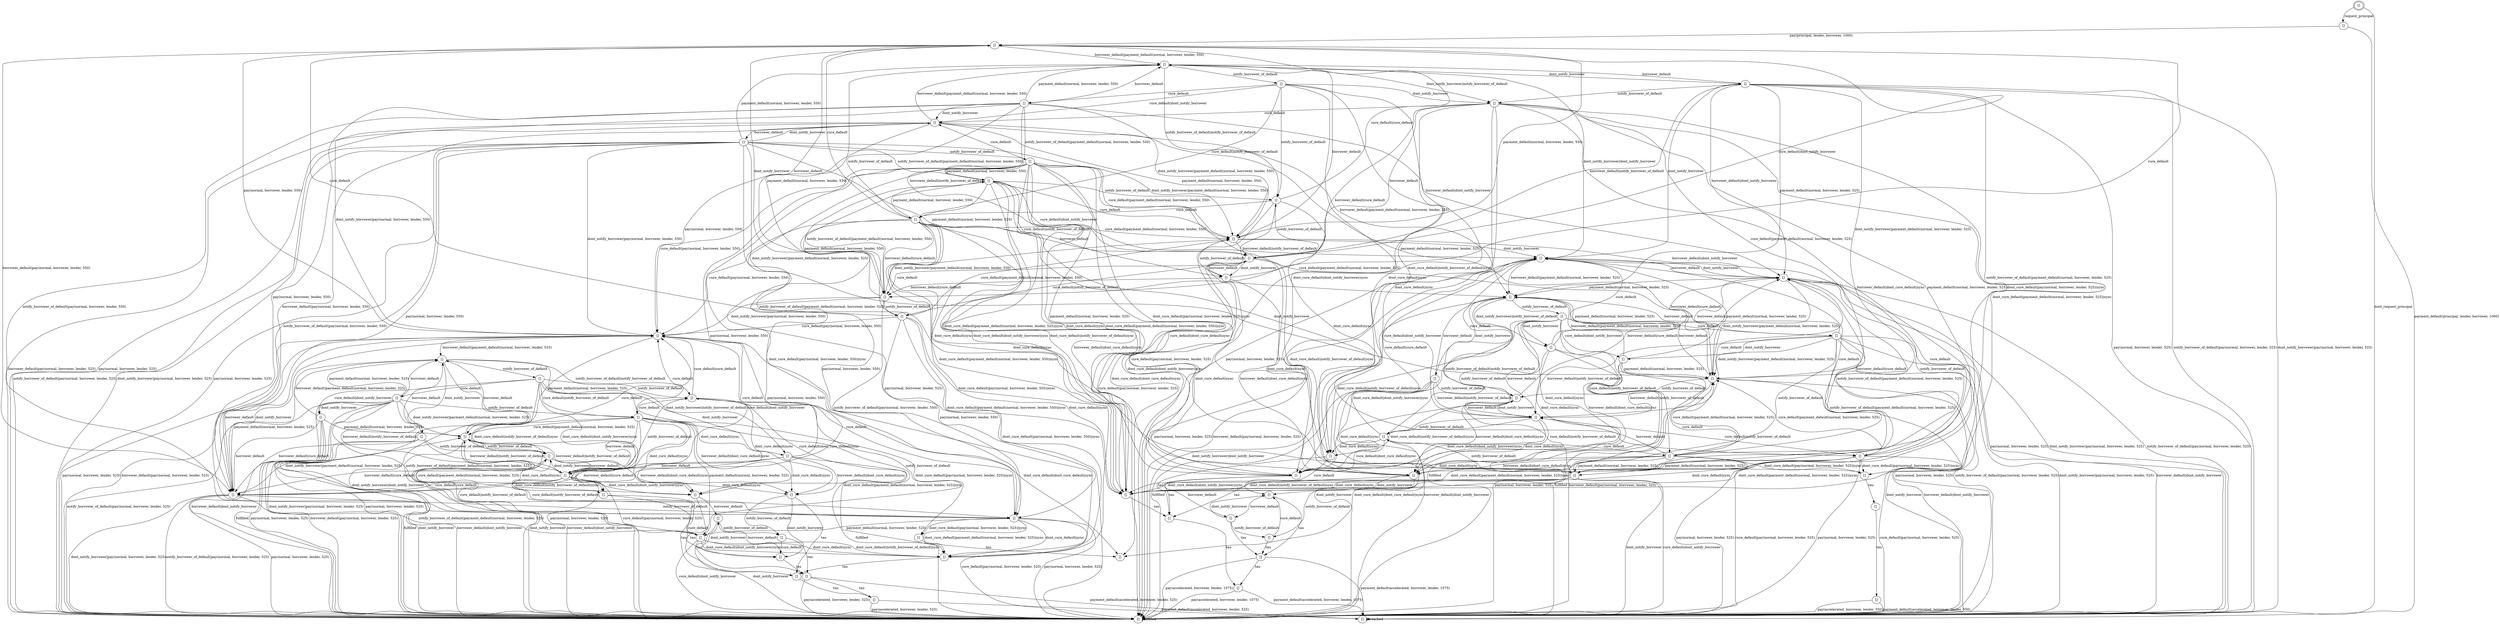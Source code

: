 digraph G {
center = TRUE;
mclimit = 10.0;
nodesep = 0.05;
node [ width=0.25, height=0.25, label="" ];
s28 [ peripheries=2 ];
s0 [label="[]"];
s1 [label="[]"];
s2 [label="[]"];
s3 [label="[]"];
s4 [label="[]"];
s5 [label="[]"];
s6 [label="[]"];
s7 [label="[]"];
s8 [label="[]"];
s9 [label="[]"];
s10 [label="[]"];
s11 [label="[]"];
s12 [label="[]"];
s13 [label="[]"];
s14 [label="[]"];
s15 [label="[]"];
s16 [label="[]"];
s17 [label="[]"];
s18 [label="[]"];
s19 [label="[]"];
s20 [label="[]"];
s21 [label="[]"];
s22 [label="[]"];
s23 [label="[]"];
s24 [label="[]"];
s25 [label="[]"];
s26 [label="[]"];
s27 [label="[]"];
s28 [label="[]"];
s29 [label="[]"];
s30 [label="[]"];
s31 [label="[]"];
s32 [label="[]"];
s33 [label="[]"];
s34 [label="[]"];
s35 [label="[]"];
s36 [label="[]"];
s37 [label="[]"];
s38 [label="[]"];
s39 [label="[]"];
s40 [label="[]"];
s41 [label="[]"];
s42 [label="[]"];
s43 [label="[]"];
s44 [label="[]"];
s45 [label="[]"];
s46 [label="[]"];
s47 [label="[]"];
s48 [label="[]"];
s49 [label="[]"];
s50 [label="[]"];
s51 [label="[]"];
s52 [label="[]"];
s53 [label="[]"];
s54 [label="[]"];
s55 [label="[]"];
s56 [label="[]"];
s57 [label="[]"];
s58 [label="[]"];
s59 [label="[]"];
s60 [label="[]"];
s61 [label="[]"];
s62 [label="[]"];
s63 [label="[]"];
s64 [label="[]"];
s65 [label="[]"];
s66 [label="[]"];
s67 [label="[]"];
s68 [label="[]"];
s69 [label="[]"];
s70 [label="[]"];
s71 [label="[]"];
s72 [label="[]"];
s73 [label="[]"];
s74 [label="[]"];
s75 [label="[]"];
s0->s67[label="tau"];
s0->s64[label="borrower_default"];
s1->s26[label="borrower_default"];
s1->s27[label="payment_default(normal, borrower, lender, 525)"];
s1->s33[label="pay(normal, borrower, lender, 525)"];
s1->s12[label="cure_default"];
s1->s72[label="borrower_default|dont_cure_default|sync"];
s1->s71[label="dont_cure_default|sync"];
s1->s17[label="borrower_default|cure_default"];
s1->s33[label="cure_default|pay(normal, borrower, lender, 525)"];
s1->s35[label="cure_default|payment_default(normal, borrower, lender, 525)"];
s1->s75[label="dont_cure_default|payment_default(normal, borrower, lender, 525)|sync"];
s1->s5[label="dont_cure_default|pay(normal, borrower, lender, 525)|sync"];
s2->s40[label="tau"];
s2->s39[label="payment_default(accelerated, borrower, lender, 1075)"];
s2->s33[label="pay(accelerated, borrower, lender, 1075)"];
s3->s67[label="tau"];
s3->s65[label="dont_notify_borrower"];
s3->s66[label="notify_borrower_of_default"];
s4->s67[label="tau"];
s4->s65[label="cure_default"];
s5->s44[label="tau"];
s6->s1[label="dont_notify_borrower"];
s6->s7[label="notify_borrower_of_default"];
s6->s10[label="cure_default"];
s6->s72[label="dont_cure_default|sync"];
s6->s73[label="dont_cure_default|notify_borrower_of_default|sync"];
s6->s71[label="dont_cure_default|dont_notify_borrower|sync"];
s6->s20[label="cure_default|notify_borrower_of_default"];
s6->s12[label="cure_default|dont_notify_borrower"];
s7->s20[label="cure_default"];
s7->s73[label="dont_cure_default|sync"];
s7->s45[label="dont_cure_default|dont_cure_default|sync"];
s7->s71[label="cure_default|dont_cure_default|sync"];
s7->s19[label="cure_default|cure_default"];
s8->s34[label="dont_notify_borrower"];
s8->s7[label="notify_borrower_of_default"];
s8->s16[label="cure_default"];
s8->s75[label="dont_cure_default|sync"];
s8->s75[label="dont_cure_default|notify_borrower_of_default|sync"];
s8->s75[label="dont_cure_default|dont_notify_borrower|sync"];
s8->s29[label="cure_default|notify_borrower_of_default"];
s8->s37[label="cure_default|dont_notify_borrower"];
s9->s11[label="dont_notify_borrower"];
s9->s6[label="notify_borrower_of_default"];
s9->s37[label="dont_notify_borrower|dont_notify_borrower"];
s9->s7[label="notify_borrower_of_default|notify_borrower_of_default"];
s9->s1[label="dont_notify_borrower|notify_borrower_of_default"];
s10->s9[label="payment_default(normal, borrower, lender, 550)"];
s10->s9[label="borrower_default"];
s10->s56[label="pay(normal, borrower, lender, 550)"];
s10->s12[label="dont_notify_borrower"];
s10->s20[label="notify_borrower_of_default"];
s10->s26[label="borrower_default|notify_borrower_of_default"];
s10->s14[label="borrower_default|dont_notify_borrower"];
s10->s8[label="notify_borrower_of_default|payment_default(normal, borrower, lender, 550)"];
s10->s57[label="dont_notify_borrower|pay(normal, borrower, lender, 550)"];
s10->s16[label="dont_notify_borrower|payment_default(normal, borrower, lender, 550)"];
s10->s48[label="notify_borrower_of_default|pay(normal, borrower, lender, 550)"];
s11->s9[label="borrower_default"];
s11->s37[label="dont_notify_borrower"];
s11->s1[label="notify_borrower_of_default"];
s11->s26[label="borrower_default|notify_borrower_of_default"];
s11->s14[label="borrower_default|dont_notify_borrower"];
s11->s33[label="notify_borrower_of_default|pay(normal, borrower, lender, 525)"];
s11->s23[label="payment_default(normal, borrower, lender, 525)"];
s11->s27[label="notify_borrower_of_default|payment_default(normal, borrower, lender, 525)"];
s11->s35[label="dont_notify_borrower|payment_default(normal, borrower, lender, 525)"];
s11->s33[label="pay(normal, borrower, lender, 525)"];
s11->s33[label="dont_notify_borrower|pay(normal, borrower, lender, 525)"];
s12->s16[label="payment_default(normal, borrower, lender, 550)"];
s12->s13[label="borrower_default"];
s12->s56[label="borrower_default|pay(normal, borrower, lender, 550)"];
s12->s57[label="pay(normal, borrower, lender, 550)"];
s12->s9[label="borrower_default|payment_default(normal, borrower, lender, 550)"];
s12->s35[label="payment_default(normal, borrower, lender, 525)"];
s12->s33[label="pay(normal, borrower, lender, 525)"];
s12->s23[label="borrower_default|payment_default(normal, borrower, lender, 525)"];
s12->s33[label="borrower_default|pay(normal, borrower, lender, 525)"];
s13->s9[label="payment_default(normal, borrower, lender, 550)"];
s13->s56[label="pay(normal, borrower, lender, 550)"];
s13->s12[label="dont_notify_borrower"];
s13->s18[label="notify_borrower_of_default"];
s13->s8[label="notify_borrower_of_default|payment_default(normal, borrower, lender, 550)"];
s13->s57[label="dont_notify_borrower|pay(normal, borrower, lender, 550)"];
s13->s16[label="dont_notify_borrower|payment_default(normal, borrower, lender, 550)"];
s13->s48[label="notify_borrower_of_default|pay(normal, borrower, lender, 550)"];
s13->s33[label="notify_borrower_of_default|pay(normal, borrower, lender, 525)"];
s13->s23[label="payment_default(normal, borrower, lender, 525)"];
s13->s27[label="notify_borrower_of_default|payment_default(normal, borrower, lender, 525)"];
s13->s35[label="dont_notify_borrower|payment_default(normal, borrower, lender, 525)"];
s13->s33[label="pay(normal, borrower, lender, 525)"];
s13->s33[label="dont_notify_borrower|pay(normal, borrower, lender, 525)"];
s14->s37[label="dont_notify_borrower"];
s14->s34[label="notify_borrower_of_default"];
s14->s33[label="notify_borrower_of_default|pay(normal, borrower, lender, 525)"];
s14->s23[label="payment_default(normal, borrower, lender, 525)"];
s14->s27[label="notify_borrower_of_default|payment_default(normal, borrower, lender, 525)"];
s14->s35[label="dont_notify_borrower|payment_default(normal, borrower, lender, 525)"];
s14->s33[label="pay(normal, borrower, lender, 525)"];
s14->s33[label="dont_notify_borrower|pay(normal, borrower, lender, 525)"];
s15->s33[label="fulfilled"];
s15->s14[label="borrower_default"];
s15->s35[label="payment_default(normal, borrower, lender, 525)"];
s15->s33[label="pay(normal, borrower, lender, 525)"];
s15->s23[label="borrower_default|payment_default(normal, borrower, lender, 525)"];
s15->s33[label="borrower_default|pay(normal, borrower, lender, 525)"];
s16->s9[label="borrower_default"];
s16->s37[label="dont_notify_borrower"];
s16->s29[label="notify_borrower_of_default"];
s16->s26[label="borrower_default|notify_borrower_of_default"];
s16->s14[label="borrower_default|dont_notify_borrower"];
s17->s9[label="payment_default(normal, borrower, lender, 550)"];
s17->s56[label="pay(normal, borrower, lender, 550)"];
s17->s19[label="dont_notify_borrower"];
s17->s21[label="notify_borrower_of_default"];
s17->s8[label="notify_borrower_of_default|payment_default(normal, borrower, lender, 550)"];
s17->s57[label="dont_notify_borrower|pay(normal, borrower, lender, 550)"];
s17->s16[label="dont_notify_borrower|payment_default(normal, borrower, lender, 550)"];
s17->s48[label="notify_borrower_of_default|pay(normal, borrower, lender, 550)"];
s18->s8[label="payment_default(normal, borrower, lender, 550)"];
s18->s48[label="pay(normal, borrower, lender, 550)"];
s18->s27[label="payment_default(normal, borrower, lender, 525)"];
s18->s33[label="pay(normal, borrower, lender, 525)"];
s18->s12[label="cure_default"];
s18->s75[label="dont_cure_default|sync"];
s18->s16[label="cure_default|payment_default(normal, borrower, lender, 550)"];
s18->s47[label="dont_cure_default|pay(normal, borrower, lender, 550)|sync"];
s18->s75[label="dont_cure_default|payment_default(normal, borrower, lender, 550)|sync"];
s18->s57[label="cure_default|pay(normal, borrower, lender, 550)"];
s18->s33[label="cure_default|pay(normal, borrower, lender, 525)"];
s18->s35[label="cure_default|payment_default(normal, borrower, lender, 525)"];
s18->s75[label="dont_cure_default|payment_default(normal, borrower, lender, 525)|sync"];
s18->s5[label="dont_cure_default|pay(normal, borrower, lender, 525)|sync"];
s19->s16[label="payment_default(normal, borrower, lender, 550)"];
s19->s17[label="borrower_default"];
s19->s56[label="borrower_default|pay(normal, borrower, lender, 550)"];
s19->s57[label="pay(normal, borrower, lender, 550)"];
s19->s9[label="borrower_default|payment_default(normal, borrower, lender, 550)"];
s20->s8[label="payment_default(normal, borrower, lender, 550)"];
s20->s26[label="borrower_default"];
s20->s48[label="pay(normal, borrower, lender, 550)"];
s20->s19[label="cure_default"];
s20->s72[label="borrower_default|dont_cure_default|sync"];
s20->s71[label="dont_cure_default|sync"];
s20->s17[label="borrower_default|cure_default"];
s20->s16[label="cure_default|payment_default(normal, borrower, lender, 550)"];
s20->s47[label="dont_cure_default|pay(normal, borrower, lender, 550)|sync"];
s20->s75[label="dont_cure_default|payment_default(normal, borrower, lender, 550)|sync"];
s20->s57[label="cure_default|pay(normal, borrower, lender, 550)"];
s21->s8[label="payment_default(normal, borrower, lender, 550)"];
s21->s48[label="pay(normal, borrower, lender, 550)"];
s21->s19[label="cure_default"];
s21->s75[label="dont_cure_default|sync"];
s21->s16[label="cure_default|payment_default(normal, borrower, lender, 550)"];
s21->s47[label="dont_cure_default|pay(normal, borrower, lender, 550)|sync"];
s21->s75[label="dont_cure_default|payment_default(normal, borrower, lender, 550)|sync"];
s21->s57[label="cure_default|pay(normal, borrower, lender, 550)"];
s22->s32[label="dont_notify_borrower"];
s22->s30[label="notify_borrower_of_default"];
s22->s25[label="cure_default"];
s22->s72[label="dont_cure_default|sync"];
s22->s73[label="dont_cure_default|notify_borrower_of_default|sync"];
s22->s71[label="dont_cure_default|dont_notify_borrower|sync"];
s22->s36[label="cure_default|notify_borrower_of_default"];
s22->s15[label="cure_default|dont_notify_borrower"];
s23->s24[label="dont_notify_borrower"];
s23->s22[label="notify_borrower_of_default"];
s23->s33[label="dont_notify_borrower|dont_notify_borrower"];
s23->s30[label="notify_borrower_of_default|notify_borrower_of_default"];
s23->s32[label="dont_notify_borrower|notify_borrower_of_default"];
s24->s33[label="fulfilled"];
s24->s23[label="borrower_default"];
s24->s33[label="dont_notify_borrower"];
s24->s49[label="notify_borrower_of_default"];
s24->s31[label="borrower_default|notify_borrower_of_default"];
s24->s33[label="borrower_default|dont_notify_borrower"];
s25->s23[label="borrower_default"];
s25->s15[label="dont_notify_borrower"];
s25->s36[label="notify_borrower_of_default"];
s25->s31[label="borrower_default|notify_borrower_of_default"];
s25->s33[label="borrower_default|dont_notify_borrower"];
s25->s33[label="notify_borrower_of_default|pay(normal, borrower, lender, 525)"];
s25->s23[label="payment_default(normal, borrower, lender, 525)"];
s25->s27[label="notify_borrower_of_default|payment_default(normal, borrower, lender, 525)"];
s25->s35[label="dont_notify_borrower|payment_default(normal, borrower, lender, 525)"];
s25->s33[label="pay(normal, borrower, lender, 525)"];
s25->s33[label="dont_notify_borrower|pay(normal, borrower, lender, 525)"];
s26->s29[label="dont_notify_borrower"];
s26->s7[label="notify_borrower_of_default"];
s26->s17[label="cure_default"];
s26->s72[label="dont_cure_default|sync"];
s26->s73[label="dont_cure_default|notify_borrower_of_default|sync"];
s26->s71[label="dont_cure_default|dont_notify_borrower|sync"];
s26->s21[label="cure_default|notify_borrower_of_default"];
s26->s19[label="cure_default|dont_notify_borrower"];
s27->s33[label="dont_notify_borrower"];
s27->s30[label="notify_borrower_of_default"];
s27->s35[label="cure_default"];
s27->s75[label="dont_cure_default|sync"];
s27->s75[label="dont_cure_default|notify_borrower_of_default|sync"];
s27->s75[label="dont_cure_default|dont_notify_borrower|sync"];
s27->s49[label="cure_default|notify_borrower_of_default"];
s27->s33[label="cure_default|dont_notify_borrower"];
s28->s33[label="dont_request_principal"];
s28->s38[label="request_principal"];
s29->s26[label="borrower_default"];
s29->s19[label="cure_default"];
s29->s72[label="borrower_default|dont_cure_default|sync"];
s29->s71[label="dont_cure_default|sync"];
s29->s17[label="borrower_default|cure_default"];
s30->s36[label="cure_default"];
s30->s73[label="dont_cure_default|sync"];
s30->s45[label="dont_cure_default|dont_cure_default|sync"];
s30->s71[label="cure_default|dont_cure_default|sync"];
s30->s37[label="cure_default|cure_default"];
s31->s49[label="dont_notify_borrower"];
s31->s30[label="notify_borrower_of_default"];
s31->s14[label="cure_default"];
s31->s72[label="dont_cure_default|sync"];
s31->s73[label="dont_cure_default|notify_borrower_of_default|sync"];
s31->s71[label="dont_cure_default|dont_notify_borrower|sync"];
s31->s34[label="cure_default|notify_borrower_of_default"];
s31->s37[label="cure_default|dont_notify_borrower"];
s32->s33[label="fulfilled"];
s32->s31[label="borrower_default"];
s32->s37[label="cure_default"];
s32->s72[label="borrower_default|dont_cure_default|sync"];
s32->s71[label="dont_cure_default|sync"];
s32->s14[label="borrower_default|cure_default"];
s33->s33[label="fulfilled"];
s34->s27[label="payment_default(normal, borrower, lender, 525)"];
s34->s33[label="pay(normal, borrower, lender, 525)"];
s34->s37[label="cure_default"];
s34->s75[label="dont_cure_default|sync"];
s34->s33[label="cure_default|pay(normal, borrower, lender, 525)"];
s34->s35[label="cure_default|payment_default(normal, borrower, lender, 525)"];
s34->s75[label="dont_cure_default|payment_default(normal, borrower, lender, 525)|sync"];
s34->s5[label="dont_cure_default|pay(normal, borrower, lender, 525)|sync"];
s35->s23[label="borrower_default"];
s35->s33[label="dont_notify_borrower"];
s35->s49[label="notify_borrower_of_default"];
s35->s31[label="borrower_default|notify_borrower_of_default"];
s35->s33[label="borrower_default|dont_notify_borrower"];
s36->s31[label="borrower_default"];
s36->s27[label="payment_default(normal, borrower, lender, 525)"];
s36->s33[label="pay(normal, borrower, lender, 525)"];
s36->s37[label="cure_default"];
s36->s72[label="borrower_default|dont_cure_default|sync"];
s36->s71[label="dont_cure_default|sync"];
s36->s14[label="borrower_default|cure_default"];
s36->s33[label="cure_default|pay(normal, borrower, lender, 525)"];
s36->s35[label="cure_default|payment_default(normal, borrower, lender, 525)"];
s36->s75[label="dont_cure_default|payment_default(normal, borrower, lender, 525)|sync"];
s36->s5[label="dont_cure_default|pay(normal, borrower, lender, 525)|sync"];
s37->s14[label="borrower_default"];
s37->s35[label="payment_default(normal, borrower, lender, 525)"];
s37->s33[label="pay(normal, borrower, lender, 525)"];
s37->s23[label="borrower_default|payment_default(normal, borrower, lender, 525)"];
s37->s33[label="borrower_default|pay(normal, borrower, lender, 525)"];
s38->s19[label="pay(principal, lender, borrower, 1000)"];
s38->s39[label="payment_default(principal, lender, borrower, 1000)"];
s39->s39[label="breached"];
s40->s39[label="payment_default(accelerated, borrower, lender, 1075)"];
s40->s33[label="pay(accelerated, borrower, lender, 1075)"];
s41->s39[label="payment_default(accelerated, borrower, lender, 525)"];
s41->s33[label="pay(accelerated, borrower, lender, 525)"];
s42->s41[label="tau"];
s42->s39[label="payment_default(accelerated, borrower, lender, 525)"];
s42->s33[label="pay(accelerated, borrower, lender, 525)"];
s43->s39[label="payment_default(accelerated, borrower, lender, 550)"];
s43->s33[label="pay(accelerated, borrower, lender, 550)"];
s44->s43[label="tau"];
s46->s45[label="tau"];
s47->s67[label="tau"];
s48->s62[label="payment_default(normal, borrower, lender, 525)"];
s48->s33[label="pay(normal, borrower, lender, 525)"];
s48->s57[label="cure_default"];
s48->s47[label="dont_cure_default|sync"];
s48->s33[label="cure_default|pay(normal, borrower, lender, 525)"];
s48->s54[label="cure_default|payment_default(normal, borrower, lender, 525)"];
s48->s47[label="dont_cure_default|payment_default(normal, borrower, lender, 525)|sync"];
s48->s46[label="dont_cure_default|pay(normal, borrower, lender, 525)|sync"];
s49->s31[label="borrower_default"];
s49->s37[label="cure_default"];
s49->s72[label="borrower_default|dont_cure_default|sync"];
s49->s71[label="dont_cure_default|sync"];
s49->s14[label="borrower_default|cure_default"];
s50->s53[label="borrower_default"];
s50->s58[label="dont_notify_borrower"];
s50->s59[label="notify_borrower_of_default"];
s50->s61[label="borrower_default|notify_borrower_of_default"];
s50->s33[label="borrower_default|dont_notify_borrower"];
s50->s33[label="notify_borrower_of_default|pay(normal, borrower, lender, 525)"];
s50->s53[label="payment_default(normal, borrower, lender, 525)"];
s50->s62[label="notify_borrower_of_default|payment_default(normal, borrower, lender, 525)"];
s50->s54[label="dont_notify_borrower|payment_default(normal, borrower, lender, 525)"];
s50->s33[label="pay(normal, borrower, lender, 525)"];
s50->s33[label="dont_notify_borrower|pay(normal, borrower, lender, 525)"];
s51->s59[label="cure_default"];
s51->s4[label="dont_cure_default|sync"];
s51->s45[label="dont_cure_default|dont_cure_default|sync"];
s51->s0[label="cure_default|dont_cure_default|sync"];
s51->s57[label="cure_default|cure_default"];
s52->s60[label="dont_notify_borrower"];
s52->s51[label="notify_borrower_of_default"];
s52->s50[label="cure_default"];
s52->s3[label="dont_cure_default|sync"];
s52->s4[label="dont_cure_default|notify_borrower_of_default|sync"];
s52->s0[label="dont_cure_default|dont_notify_borrower|sync"];
s52->s59[label="cure_default|notify_borrower_of_default"];
s52->s58[label="cure_default|dont_notify_borrower"];
s53->s55[label="dont_notify_borrower"];
s53->s52[label="notify_borrower_of_default"];
s53->s33[label="dont_notify_borrower|dont_notify_borrower"];
s53->s51[label="notify_borrower_of_default|notify_borrower_of_default"];
s53->s60[label="dont_notify_borrower|notify_borrower_of_default"];
s54->s53[label="borrower_default"];
s54->s33[label="dont_notify_borrower"];
s54->s63[label="notify_borrower_of_default"];
s54->s61[label="borrower_default|notify_borrower_of_default"];
s54->s33[label="borrower_default|dont_notify_borrower"];
s55->s33[label="fulfilled"];
s55->s53[label="borrower_default"];
s55->s33[label="dont_notify_borrower"];
s55->s63[label="notify_borrower_of_default"];
s55->s61[label="borrower_default|notify_borrower_of_default"];
s55->s33[label="borrower_default|dont_notify_borrower"];
s56->s57[label="dont_notify_borrower"];
s56->s48[label="notify_borrower_of_default"];
s56->s33[label="notify_borrower_of_default|pay(normal, borrower, lender, 525)"];
s56->s53[label="payment_default(normal, borrower, lender, 525)"];
s56->s62[label="notify_borrower_of_default|payment_default(normal, borrower, lender, 525)"];
s56->s54[label="dont_notify_borrower|payment_default(normal, borrower, lender, 525)"];
s56->s33[label="pay(normal, borrower, lender, 525)"];
s56->s33[label="dont_notify_borrower|pay(normal, borrower, lender, 525)"];
s57->s56[label="borrower_default"];
s57->s54[label="payment_default(normal, borrower, lender, 525)"];
s57->s33[label="pay(normal, borrower, lender, 525)"];
s57->s53[label="borrower_default|payment_default(normal, borrower, lender, 525)"];
s57->s33[label="borrower_default|pay(normal, borrower, lender, 525)"];
s58->s33[label="fulfilled"];
s58->s56[label="borrower_default"];
s58->s54[label="payment_default(normal, borrower, lender, 525)"];
s58->s33[label="pay(normal, borrower, lender, 525)"];
s58->s53[label="borrower_default|payment_default(normal, borrower, lender, 525)"];
s58->s33[label="borrower_default|pay(normal, borrower, lender, 525)"];
s59->s61[label="borrower_default"];
s59->s62[label="payment_default(normal, borrower, lender, 525)"];
s59->s33[label="pay(normal, borrower, lender, 525)"];
s59->s57[label="cure_default"];
s59->s3[label="borrower_default|dont_cure_default|sync"];
s59->s0[label="dont_cure_default|sync"];
s59->s56[label="borrower_default|cure_default"];
s59->s33[label="cure_default|pay(normal, borrower, lender, 525)"];
s59->s54[label="cure_default|payment_default(normal, borrower, lender, 525)"];
s59->s47[label="dont_cure_default|payment_default(normal, borrower, lender, 525)|sync"];
s59->s46[label="dont_cure_default|pay(normal, borrower, lender, 525)|sync"];
s60->s33[label="fulfilled"];
s60->s61[label="borrower_default"];
s60->s57[label="cure_default"];
s60->s3[label="borrower_default|dont_cure_default|sync"];
s60->s0[label="dont_cure_default|sync"];
s60->s56[label="borrower_default|cure_default"];
s61->s63[label="dont_notify_borrower"];
s61->s51[label="notify_borrower_of_default"];
s61->s56[label="cure_default"];
s61->s3[label="dont_cure_default|sync"];
s61->s4[label="dont_cure_default|notify_borrower_of_default|sync"];
s61->s0[label="dont_cure_default|dont_notify_borrower|sync"];
s61->s48[label="cure_default|notify_borrower_of_default"];
s61->s57[label="cure_default|dont_notify_borrower"];
s62->s33[label="dont_notify_borrower"];
s62->s51[label="notify_borrower_of_default"];
s62->s54[label="cure_default"];
s62->s47[label="dont_cure_default|sync"];
s62->s47[label="dont_cure_default|notify_borrower_of_default|sync"];
s62->s47[label="dont_cure_default|dont_notify_borrower|sync"];
s62->s63[label="cure_default|notify_borrower_of_default"];
s62->s33[label="cure_default|dont_notify_borrower"];
s63->s61[label="borrower_default"];
s63->s57[label="cure_default"];
s63->s3[label="borrower_default|dont_cure_default|sync"];
s63->s0[label="dont_cure_default|sync"];
s63->s56[label="borrower_default|cure_default"];
s64->s42[label="tau"];
s64->s65[label="dont_notify_borrower"];
s64->s66[label="notify_borrower_of_default"];
s65->s42[label="tau"];
s65->s64[label="borrower_default"];
s66->s42[label="tau"];
s66->s65[label="cure_default"];
s67->s41[label="tau"];
s68->s2[label="tau"];
s68->s70[label="borrower_default"];
s69->s2[label="tau"];
s69->s68[label="cure_default"];
s70->s2[label="tau"];
s70->s68[label="dont_notify_borrower"];
s70->s69[label="notify_borrower_of_default"];
s71->s74[label="tau"];
s71->s70[label="borrower_default"];
s72->s74[label="tau"];
s72->s68[label="dont_notify_borrower"];
s72->s69[label="notify_borrower_of_default"];
s73->s74[label="tau"];
s73->s68[label="cure_default"];
s74->s40[label="tau"];
s75->s74[label="tau"];
}
